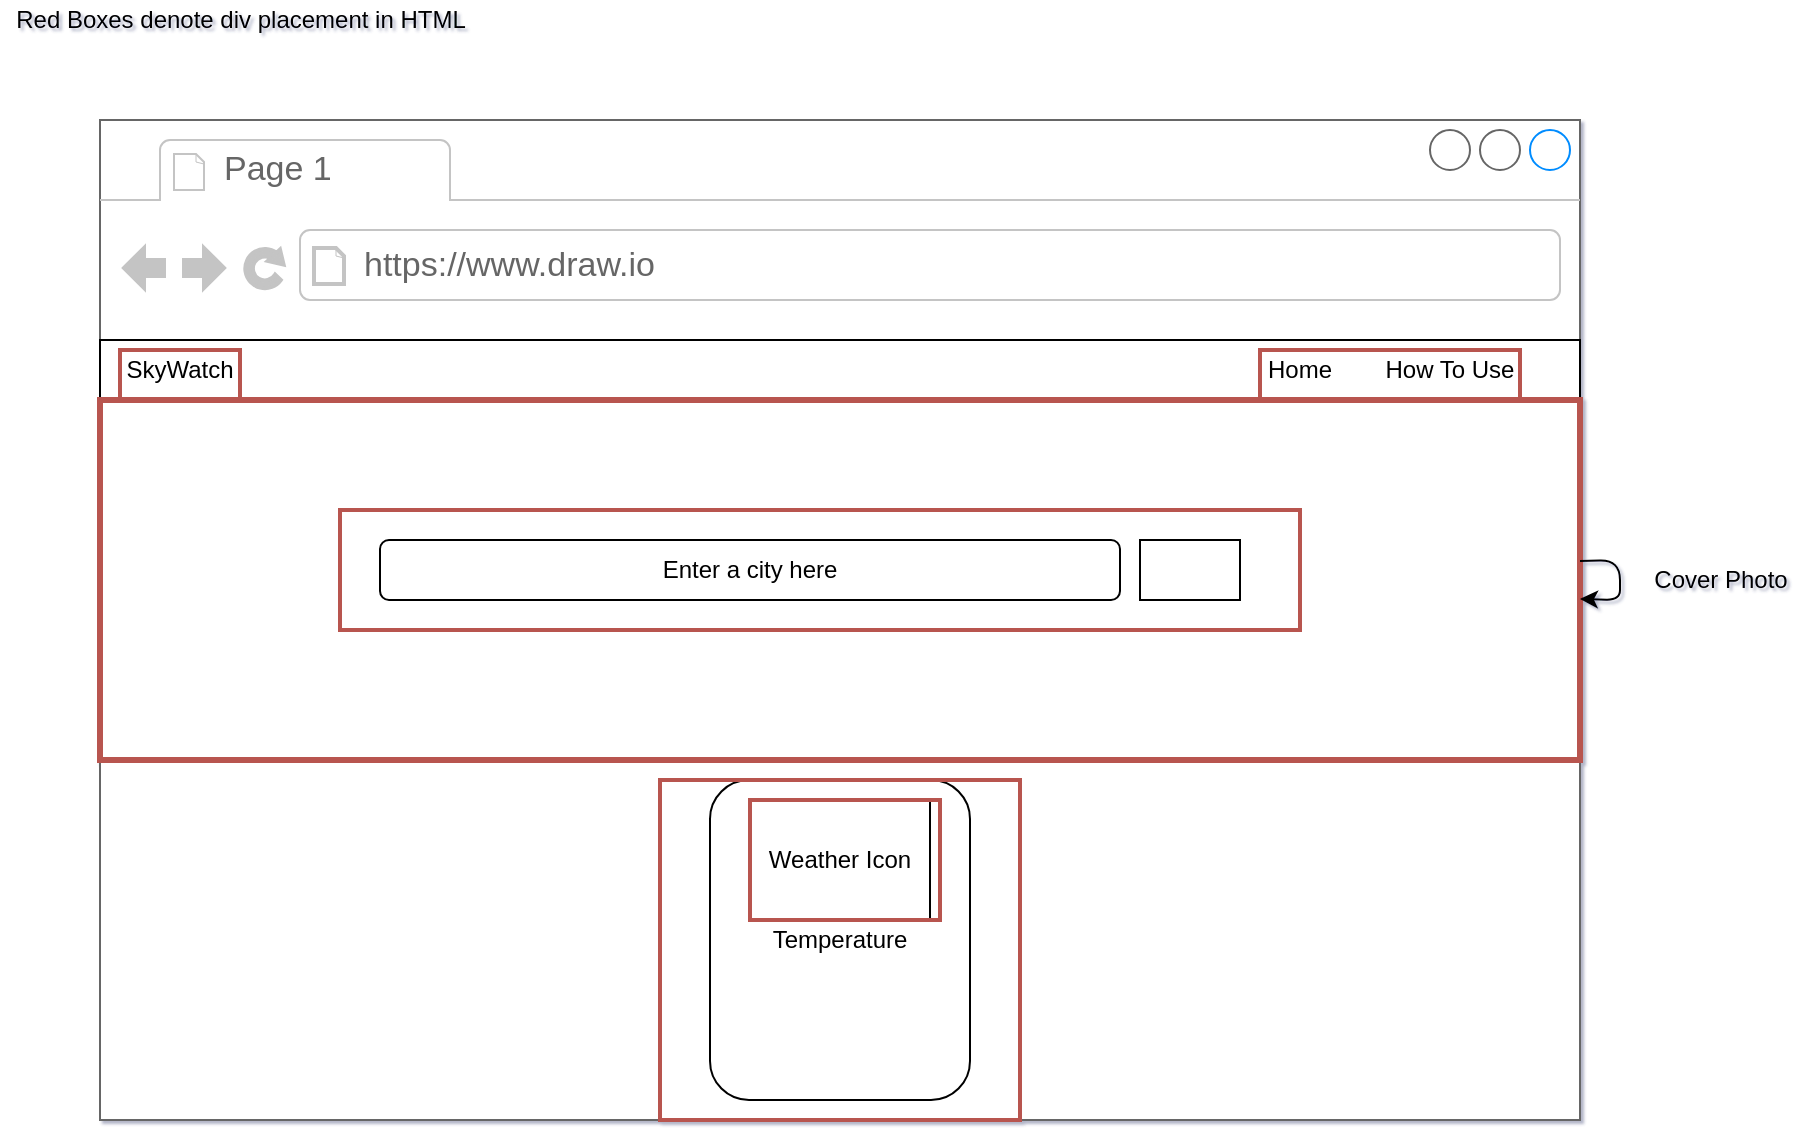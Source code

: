 <mxfile version="13.5.8" type="github">
  <diagram id="4gmifbBsw1wVdD3g1SvQ" name="Landing-Page">
    <mxGraphModel dx="1122" dy="763" grid="1" gridSize="10" guides="1" tooltips="1" connect="1" arrows="1" fold="1" page="1" pageScale="1" pageWidth="850" pageHeight="1100" math="0" shadow="1">
      <root>
        <mxCell id="0" />
        <mxCell id="1" parent="0" />
        <mxCell id="kOIh05Z3Fd0eMTUpWkOt-1" value="" style="strokeWidth=1;shadow=0;dashed=0;align=center;html=1;shape=mxgraph.mockup.containers.browserWindow;rSize=0;strokeColor=#666666;strokeColor2=#008cff;strokeColor3=#c4c4c4;mainText=,;recursiveResize=0;" vertex="1" parent="1">
          <mxGeometry x="90" y="80" width="740" height="500" as="geometry" />
        </mxCell>
        <mxCell id="kOIh05Z3Fd0eMTUpWkOt-2" value="Page 1" style="strokeWidth=1;shadow=0;dashed=0;align=center;html=1;shape=mxgraph.mockup.containers.anchor;fontSize=17;fontColor=#666666;align=left;" vertex="1" parent="kOIh05Z3Fd0eMTUpWkOt-1">
          <mxGeometry x="60" y="12" width="110" height="26" as="geometry" />
        </mxCell>
        <mxCell id="kOIh05Z3Fd0eMTUpWkOt-3" value="https://www.draw.io" style="strokeWidth=1;shadow=0;dashed=0;align=center;html=1;shape=mxgraph.mockup.containers.anchor;rSize=0;fontSize=17;fontColor=#666666;align=left;" vertex="1" parent="kOIh05Z3Fd0eMTUpWkOt-1">
          <mxGeometry x="130" y="60" width="250" height="26" as="geometry" />
        </mxCell>
        <mxCell id="kOIh05Z3Fd0eMTUpWkOt-4" value="" style="rounded=0;whiteSpace=wrap;html=1;" vertex="1" parent="kOIh05Z3Fd0eMTUpWkOt-1">
          <mxGeometry y="110" width="740" height="30" as="geometry" />
        </mxCell>
        <mxCell id="kOIh05Z3Fd0eMTUpWkOt-5" value="SkyWatch" style="text;html=1;strokeColor=none;fillColor=none;align=center;verticalAlign=middle;whiteSpace=wrap;rounded=0;" vertex="1" parent="kOIh05Z3Fd0eMTUpWkOt-1">
          <mxGeometry x="10" y="115" width="60" height="20" as="geometry" />
        </mxCell>
        <mxCell id="kOIh05Z3Fd0eMTUpWkOt-6" value="Home" style="text;html=1;strokeColor=none;fillColor=none;align=center;verticalAlign=middle;whiteSpace=wrap;rounded=0;" vertex="1" parent="kOIh05Z3Fd0eMTUpWkOt-1">
          <mxGeometry x="580" y="115" width="40" height="20" as="geometry" />
        </mxCell>
        <mxCell id="kOIh05Z3Fd0eMTUpWkOt-7" value="How To Use" style="text;html=1;strokeColor=none;fillColor=none;align=center;verticalAlign=middle;whiteSpace=wrap;rounded=0;" vertex="1" parent="kOIh05Z3Fd0eMTUpWkOt-1">
          <mxGeometry x="630" y="115" width="90" height="20" as="geometry" />
        </mxCell>
        <mxCell id="kOIh05Z3Fd0eMTUpWkOt-9" value="" style="rounded=0;whiteSpace=wrap;html=1;strokeColor=#b85450;strokeWidth=3;fillColor=none;" vertex="1" parent="kOIh05Z3Fd0eMTUpWkOt-1">
          <mxGeometry y="140" width="740" height="180" as="geometry" />
        </mxCell>
        <mxCell id="kOIh05Z3Fd0eMTUpWkOt-10" value="Enter a city here" style="rounded=1;whiteSpace=wrap;html=1;strokeWidth=1;fillColor=none;" vertex="1" parent="kOIh05Z3Fd0eMTUpWkOt-1">
          <mxGeometry x="140" y="210" width="370" height="30" as="geometry" />
        </mxCell>
        <mxCell id="kOIh05Z3Fd0eMTUpWkOt-11" value="" style="rounded=0;whiteSpace=wrap;html=1;strokeWidth=1;fillColor=none;" vertex="1" parent="kOIh05Z3Fd0eMTUpWkOt-1">
          <mxGeometry x="520" y="210" width="50" height="30" as="geometry" />
        </mxCell>
        <mxCell id="kOIh05Z3Fd0eMTUpWkOt-13" value="Temperature" style="rounded=1;whiteSpace=wrap;html=1;strokeWidth=1;fillColor=none;" vertex="1" parent="kOIh05Z3Fd0eMTUpWkOt-1">
          <mxGeometry x="305" y="330" width="130" height="160" as="geometry" />
        </mxCell>
        <mxCell id="kOIh05Z3Fd0eMTUpWkOt-14" value="Weather Icon" style="rounded=0;whiteSpace=wrap;html=1;strokeWidth=1;fillColor=none;" vertex="1" parent="kOIh05Z3Fd0eMTUpWkOt-1">
          <mxGeometry x="325" y="340" width="90" height="60" as="geometry" />
        </mxCell>
        <mxCell id="kOIh05Z3Fd0eMTUpWkOt-16" value="" style="rounded=0;whiteSpace=wrap;html=1;strokeWidth=2;strokeColor=#b85450;fillColor=none;" vertex="1" parent="kOIh05Z3Fd0eMTUpWkOt-1">
          <mxGeometry x="10" y="115" width="60" height="25" as="geometry" />
        </mxCell>
        <mxCell id="kOIh05Z3Fd0eMTUpWkOt-17" value="" style="rounded=0;whiteSpace=wrap;html=1;strokeWidth=2;strokeColor=#b85450;fillColor=none;" vertex="1" parent="kOIh05Z3Fd0eMTUpWkOt-1">
          <mxGeometry x="580" y="115" width="130" height="25" as="geometry" />
        </mxCell>
        <mxCell id="kOIh05Z3Fd0eMTUpWkOt-20" value="" style="rounded=0;whiteSpace=wrap;html=1;strokeWidth=2;strokeColor=#b85450;fillColor=none;" vertex="1" parent="kOIh05Z3Fd0eMTUpWkOt-1">
          <mxGeometry x="280" y="330" width="180" height="170" as="geometry" />
        </mxCell>
        <mxCell id="kOIh05Z3Fd0eMTUpWkOt-19" value="" style="rounded=0;whiteSpace=wrap;html=1;strokeWidth=2;strokeColor=#b85450;fillColor=none;" vertex="1" parent="kOIh05Z3Fd0eMTUpWkOt-1">
          <mxGeometry x="325" y="340" width="95" height="60" as="geometry" />
        </mxCell>
        <mxCell id="kOIh05Z3Fd0eMTUpWkOt-21" value="" style="endArrow=classic;html=1;" edge="1" parent="kOIh05Z3Fd0eMTUpWkOt-1" source="kOIh05Z3Fd0eMTUpWkOt-9" target="kOIh05Z3Fd0eMTUpWkOt-9">
          <mxGeometry width="50" height="50" relative="1" as="geometry">
            <mxPoint x="330" y="210" as="sourcePoint" />
            <mxPoint x="380" y="160" as="targetPoint" />
            <Array as="points">
              <mxPoint x="70" y="270" />
            </Array>
          </mxGeometry>
        </mxCell>
        <mxCell id="kOIh05Z3Fd0eMTUpWkOt-23" value="" style="rounded=0;whiteSpace=wrap;html=1;strokeWidth=2;strokeColor=#b85450;fillColor=none;" vertex="1" parent="kOIh05Z3Fd0eMTUpWkOt-1">
          <mxGeometry x="120" y="195" width="480" height="60" as="geometry" />
        </mxCell>
        <mxCell id="kOIh05Z3Fd0eMTUpWkOt-18" value="Red Boxes denote div placement in HTML" style="text;html=1;align=center;verticalAlign=middle;resizable=0;points=[];autosize=1;" vertex="1" parent="1">
          <mxGeometry x="40" y="20" width="240" height="20" as="geometry" />
        </mxCell>
        <mxCell id="kOIh05Z3Fd0eMTUpWkOt-22" value="Cover Photo" style="text;html=1;align=center;verticalAlign=middle;resizable=0;points=[];autosize=1;" vertex="1" parent="1">
          <mxGeometry x="860" y="300" width="80" height="20" as="geometry" />
        </mxCell>
      </root>
    </mxGraphModel>
  </diagram>
</mxfile>
